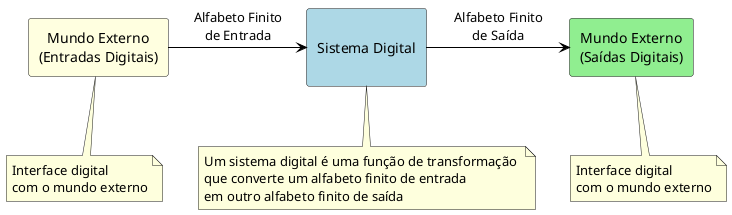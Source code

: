 ```plantuml
@startuml
<style>
rectangle {
  MinimumWidth 100
  HorizontalAlignment center
}

</style>

skinparam {
  BackgroundColor white
  ArrowColor black
  BorderColor black
  FontName Arial
  FontSize 14
}


rectangle "Mundo Externo\n(Entradas Digitais)" as Entrada #LightYellow
rectangle "\nSistema Digital\n" as Sistema #LightBlue {
  
}
rectangle "Mundo Externo\n(Saídas Digitais)" as Saida #LightGreen

Entrada -> Sistema : "Alfabeto Finito\nde Entrada"
Sistema -> Saida : "Alfabeto Finito\nde Saída"

note bottom of Sistema
  Um sistema digital é uma função de transformação 
  que converte um alfabeto finito de entrada 
  em outro alfabeto finito de saída
end note

note bottom of Entrada
  Interface digital 
  com o mundo externo
end note

note bottom of Saida
  Interface digital
  com o mundo externo
end note

@enduml
```